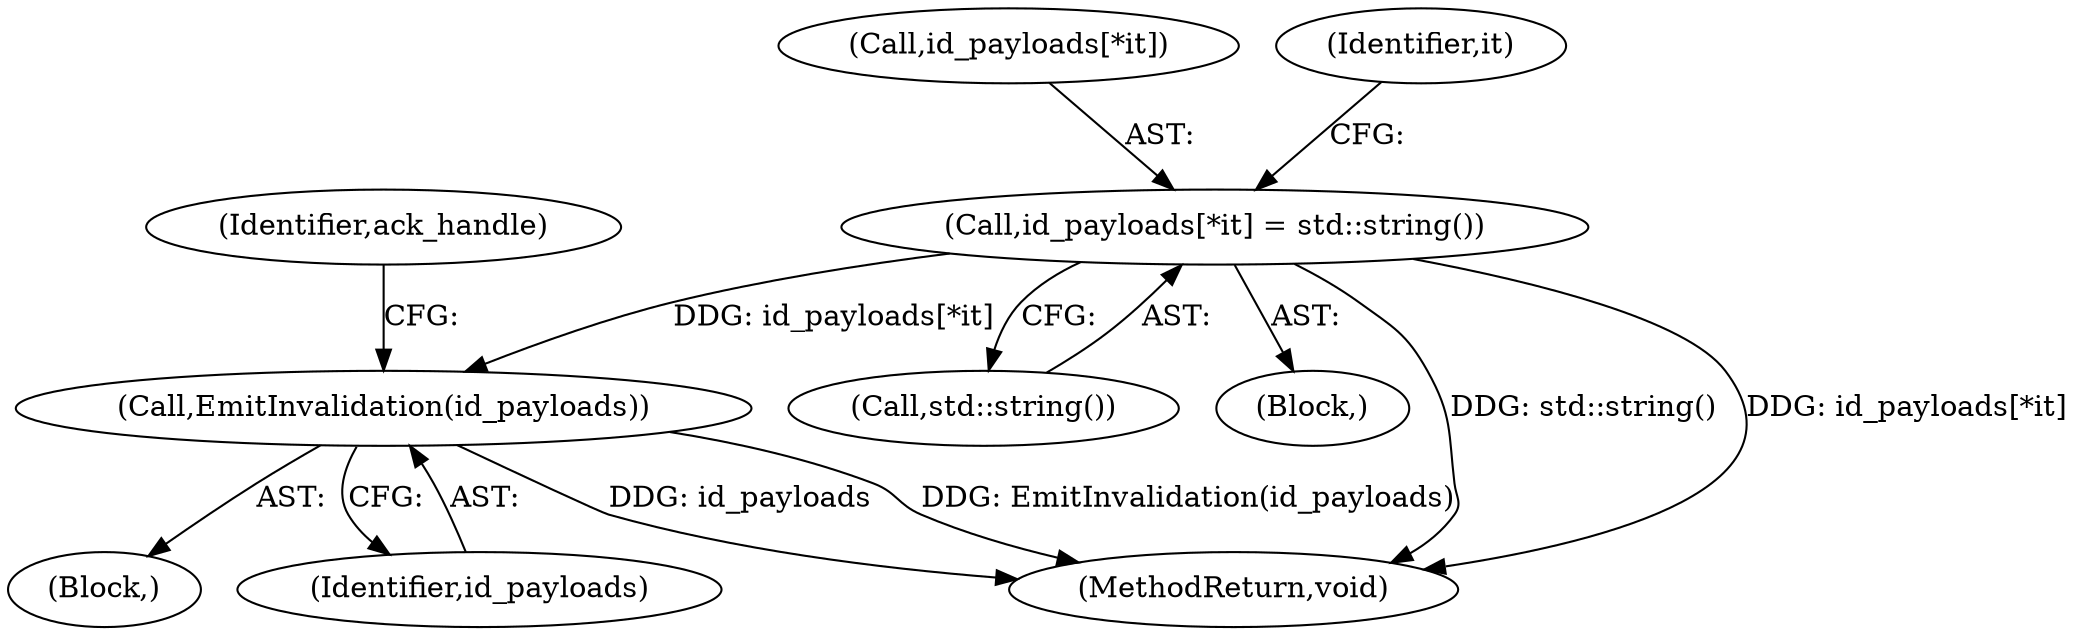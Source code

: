 digraph "0_Chrome_8a50f99c25fb70ff43aaa82b6f9569db383f0ca8_3@array" {
"1000125" [label="(Call,id_payloads[*it] = std::string())"];
"1000131" [label="(Call,EmitInvalidation(id_payloads))"];
"1000131" [label="(Call,EmitInvalidation(id_payloads))"];
"1000130" [label="(Call,std::string())"];
"1000134" [label="(Identifier,ack_handle)"];
"1000103" [label="(Block,)"];
"1000125" [label="(Call,id_payloads[*it] = std::string())"];
"1000124" [label="(Block,)"];
"1000126" [label="(Call,id_payloads[*it])"];
"1000132" [label="(Identifier,id_payloads)"];
"1000135" [label="(MethodReturn,void)"];
"1000123" [label="(Identifier,it)"];
"1000125" -> "1000124"  [label="AST: "];
"1000125" -> "1000130"  [label="CFG: "];
"1000126" -> "1000125"  [label="AST: "];
"1000130" -> "1000125"  [label="AST: "];
"1000123" -> "1000125"  [label="CFG: "];
"1000125" -> "1000135"  [label="DDG: std::string()"];
"1000125" -> "1000135"  [label="DDG: id_payloads[*it]"];
"1000125" -> "1000131"  [label="DDG: id_payloads[*it]"];
"1000131" -> "1000103"  [label="AST: "];
"1000131" -> "1000132"  [label="CFG: "];
"1000132" -> "1000131"  [label="AST: "];
"1000134" -> "1000131"  [label="CFG: "];
"1000131" -> "1000135"  [label="DDG: id_payloads"];
"1000131" -> "1000135"  [label="DDG: EmitInvalidation(id_payloads)"];
}

